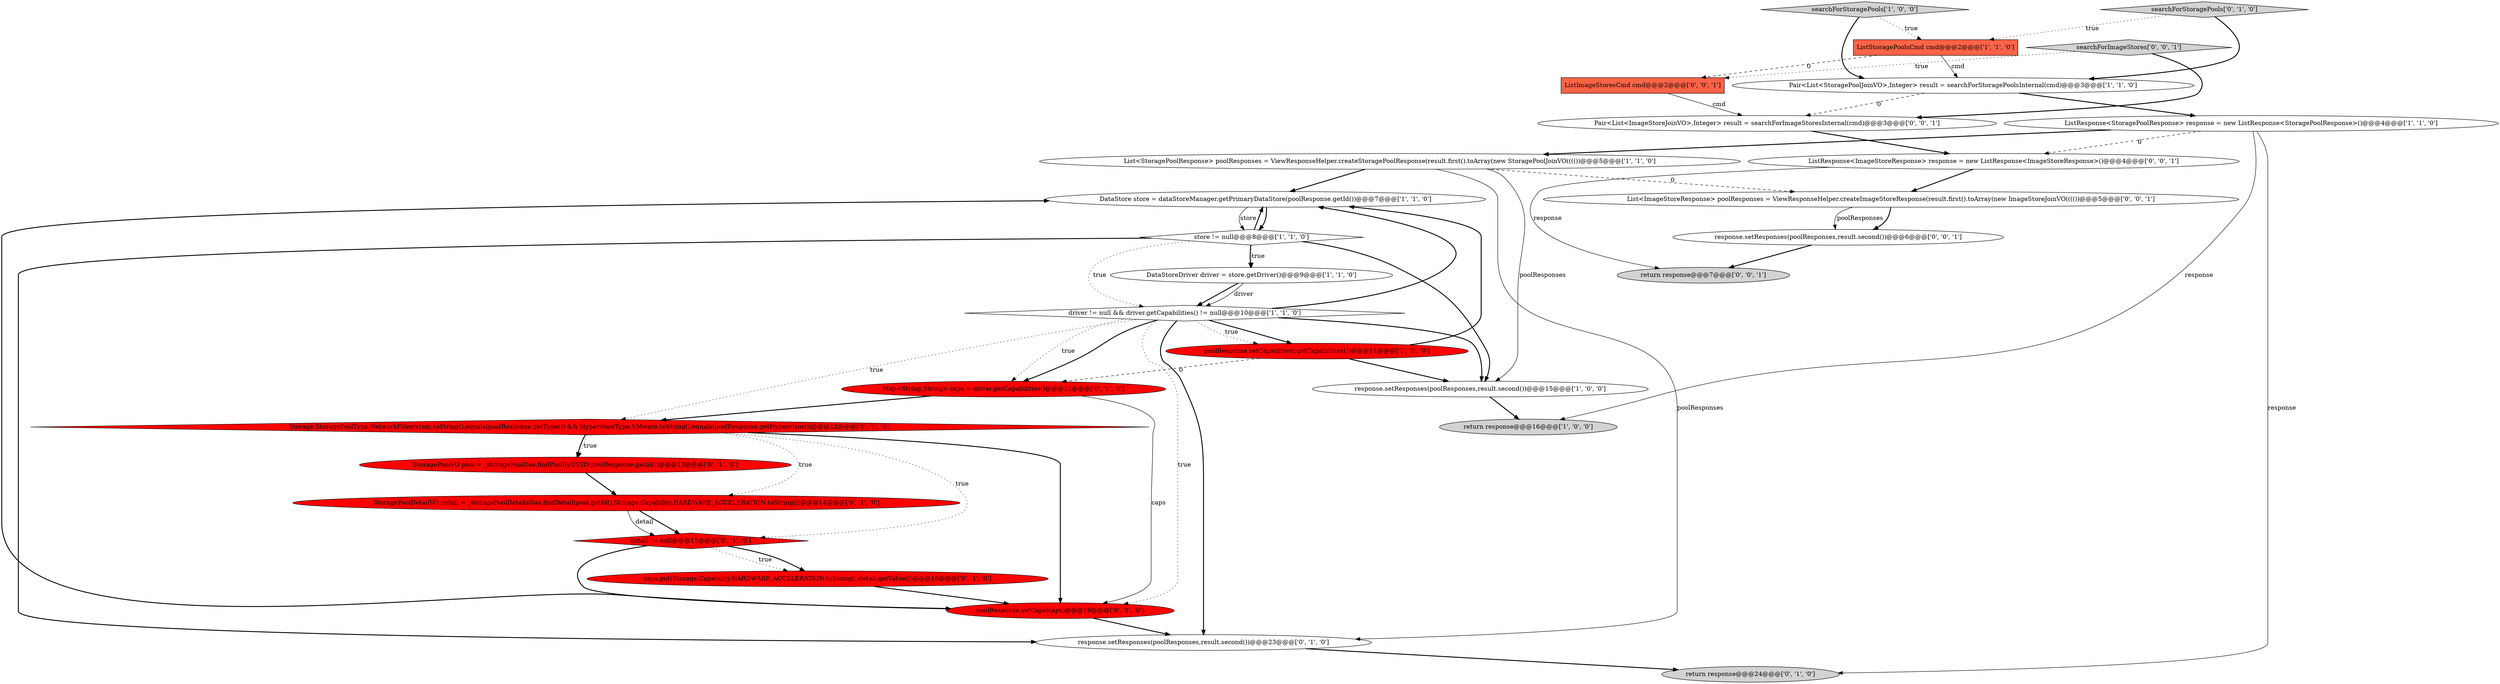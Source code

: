 digraph {
0 [style = filled, label = "Pair<List<StoragePoolJoinVO>,Integer> result = searchForStoragePoolsInternal(cmd)@@@3@@@['1', '1', '0']", fillcolor = white, shape = ellipse image = "AAA0AAABBB1BBB"];
19 [style = filled, label = "response.setResponses(poolResponses,result.second())@@@23@@@['0', '1', '0']", fillcolor = white, shape = ellipse image = "AAA0AAABBB2BBB"];
25 [style = filled, label = "List<ImageStoreResponse> poolResponses = ViewResponseHelper.createImageStoreResponse(result.first().toArray(new ImageStoreJoinVO(((())@@@5@@@['0', '0', '1']", fillcolor = white, shape = ellipse image = "AAA0AAABBB3BBB"];
14 [style = filled, label = "poolResponse.setCaps(caps)@@@19@@@['0', '1', '0']", fillcolor = red, shape = ellipse image = "AAA1AAABBB2BBB"];
26 [style = filled, label = "ListResponse<ImageStoreResponse> response = new ListResponse<ImageStoreResponse>()@@@4@@@['0', '0', '1']", fillcolor = white, shape = ellipse image = "AAA0AAABBB3BBB"];
2 [style = filled, label = "ListStoragePoolsCmd cmd@@@2@@@['1', '1', '0']", fillcolor = tomato, shape = box image = "AAA0AAABBB1BBB"];
21 [style = filled, label = "detail != null@@@15@@@['0', '1', '0']", fillcolor = red, shape = diamond image = "AAA1AAABBB2BBB"];
1 [style = filled, label = "ListResponse<StoragePoolResponse> response = new ListResponse<StoragePoolResponse>()@@@4@@@['1', '1', '0']", fillcolor = white, shape = ellipse image = "AAA0AAABBB1BBB"];
24 [style = filled, label = "searchForImageStores['0', '0', '1']", fillcolor = lightgray, shape = diamond image = "AAA0AAABBB3BBB"];
6 [style = filled, label = "driver != null && driver.getCapabilities() != null@@@10@@@['1', '1', '0']", fillcolor = white, shape = diamond image = "AAA0AAABBB1BBB"];
4 [style = filled, label = "store != null@@@8@@@['1', '1', '0']", fillcolor = white, shape = diamond image = "AAA0AAABBB1BBB"];
8 [style = filled, label = "return response@@@16@@@['1', '0', '0']", fillcolor = lightgray, shape = ellipse image = "AAA0AAABBB1BBB"];
3 [style = filled, label = "DataStore store = dataStoreManager.getPrimaryDataStore(poolResponse.getId())@@@7@@@['1', '1', '0']", fillcolor = white, shape = ellipse image = "AAA0AAABBB1BBB"];
18 [style = filled, label = "return response@@@24@@@['0', '1', '0']", fillcolor = lightgray, shape = ellipse image = "AAA0AAABBB2BBB"];
9 [style = filled, label = "List<StoragePoolResponse> poolResponses = ViewResponseHelper.createStoragePoolResponse(result.first().toArray(new StoragePoolJoinVO(((())@@@5@@@['1', '1', '0']", fillcolor = white, shape = ellipse image = "AAA0AAABBB1BBB"];
5 [style = filled, label = "searchForStoragePools['1', '0', '0']", fillcolor = lightgray, shape = diamond image = "AAA0AAABBB1BBB"];
13 [style = filled, label = "caps.put(Storage.Capability.HARDWARE_ACCELERATION.toString(),detail.getValue())@@@16@@@['0', '1', '0']", fillcolor = red, shape = ellipse image = "AAA1AAABBB2BBB"];
15 [style = filled, label = "StoragePoolDetailVO detail = _storagePoolDetailsDao.findDetail(pool.getId(),Storage.Capability.HARDWARE_ACCELERATION.toString())@@@14@@@['0', '1', '0']", fillcolor = red, shape = ellipse image = "AAA1AAABBB2BBB"];
28 [style = filled, label = "response.setResponses(poolResponses,result.second())@@@6@@@['0', '0', '1']", fillcolor = white, shape = ellipse image = "AAA0AAABBB3BBB"];
22 [style = filled, label = "ListImageStoresCmd cmd@@@2@@@['0', '0', '1']", fillcolor = tomato, shape = box image = "AAA0AAABBB3BBB"];
12 [style = filled, label = "StoragePoolVO pool = _storagePoolDao.findPoolByUUID(poolResponse.getId())@@@13@@@['0', '1', '0']", fillcolor = red, shape = ellipse image = "AAA1AAABBB2BBB"];
11 [style = filled, label = "poolResponse.setCaps(driver.getCapabilities())@@@11@@@['1', '0', '0']", fillcolor = red, shape = ellipse image = "AAA1AAABBB1BBB"];
23 [style = filled, label = "return response@@@7@@@['0', '0', '1']", fillcolor = lightgray, shape = ellipse image = "AAA0AAABBB3BBB"];
10 [style = filled, label = "DataStoreDriver driver = store.getDriver()@@@9@@@['1', '1', '0']", fillcolor = white, shape = ellipse image = "AAA0AAABBB1BBB"];
17 [style = filled, label = "searchForStoragePools['0', '1', '0']", fillcolor = lightgray, shape = diamond image = "AAA0AAABBB2BBB"];
27 [style = filled, label = "Pair<List<ImageStoreJoinVO>,Integer> result = searchForImageStoresInternal(cmd)@@@3@@@['0', '0', '1']", fillcolor = white, shape = ellipse image = "AAA0AAABBB3BBB"];
7 [style = filled, label = "response.setResponses(poolResponses,result.second())@@@15@@@['1', '0', '0']", fillcolor = white, shape = ellipse image = "AAA0AAABBB1BBB"];
16 [style = filled, label = "Storage.StoragePoolType.NetworkFilesystem.toString().equals(poolResponse.getType()) && HypervisorType.VMware.toString().equals(poolResponse.getHypervisor())@@@12@@@['0', '1', '0']", fillcolor = red, shape = diamond image = "AAA1AAABBB2BBB"];
20 [style = filled, label = "Map<String,String> caps = driver.getCapabilities()@@@11@@@['0', '1', '0']", fillcolor = red, shape = ellipse image = "AAA1AAABBB2BBB"];
4->6 [style = dotted, label="true"];
4->10 [style = bold, label=""];
6->3 [style = bold, label=""];
4->3 [style = bold, label=""];
14->3 [style = bold, label=""];
19->18 [style = bold, label=""];
25->28 [style = bold, label=""];
22->27 [style = solid, label="cmd"];
16->12 [style = dotted, label="true"];
11->20 [style = dashed, label="0"];
9->19 [style = solid, label="poolResponses"];
4->10 [style = dotted, label="true"];
15->21 [style = bold, label=""];
1->26 [style = dashed, label="0"];
26->25 [style = bold, label=""];
16->15 [style = dotted, label="true"];
4->19 [style = bold, label=""];
9->7 [style = solid, label="poolResponses"];
12->15 [style = bold, label=""];
14->19 [style = bold, label=""];
1->18 [style = solid, label="response"];
6->19 [style = bold, label=""];
0->27 [style = dashed, label="0"];
7->8 [style = bold, label=""];
3->4 [style = bold, label=""];
10->6 [style = bold, label=""];
4->7 [style = bold, label=""];
1->9 [style = bold, label=""];
6->20 [style = dotted, label="true"];
25->28 [style = solid, label="poolResponses"];
6->20 [style = bold, label=""];
6->14 [style = dotted, label="true"];
2->0 [style = solid, label="cmd"];
1->8 [style = solid, label="response"];
17->0 [style = bold, label=""];
20->16 [style = bold, label=""];
5->0 [style = bold, label=""];
11->3 [style = bold, label=""];
3->4 [style = solid, label="store"];
28->23 [style = bold, label=""];
0->1 [style = bold, label=""];
24->22 [style = dotted, label="true"];
6->11 [style = bold, label=""];
9->25 [style = dashed, label="0"];
20->14 [style = solid, label="caps"];
9->3 [style = bold, label=""];
16->14 [style = bold, label=""];
15->21 [style = solid, label="detail"];
26->23 [style = solid, label="response"];
16->21 [style = dotted, label="true"];
21->13 [style = dotted, label="true"];
17->2 [style = dotted, label="true"];
10->6 [style = solid, label="driver"];
6->11 [style = dotted, label="true"];
5->2 [style = dotted, label="true"];
6->7 [style = bold, label=""];
2->22 [style = dashed, label="0"];
16->12 [style = bold, label=""];
13->14 [style = bold, label=""];
24->27 [style = bold, label=""];
11->7 [style = bold, label=""];
6->16 [style = dotted, label="true"];
21->13 [style = bold, label=""];
21->14 [style = bold, label=""];
27->26 [style = bold, label=""];
}
